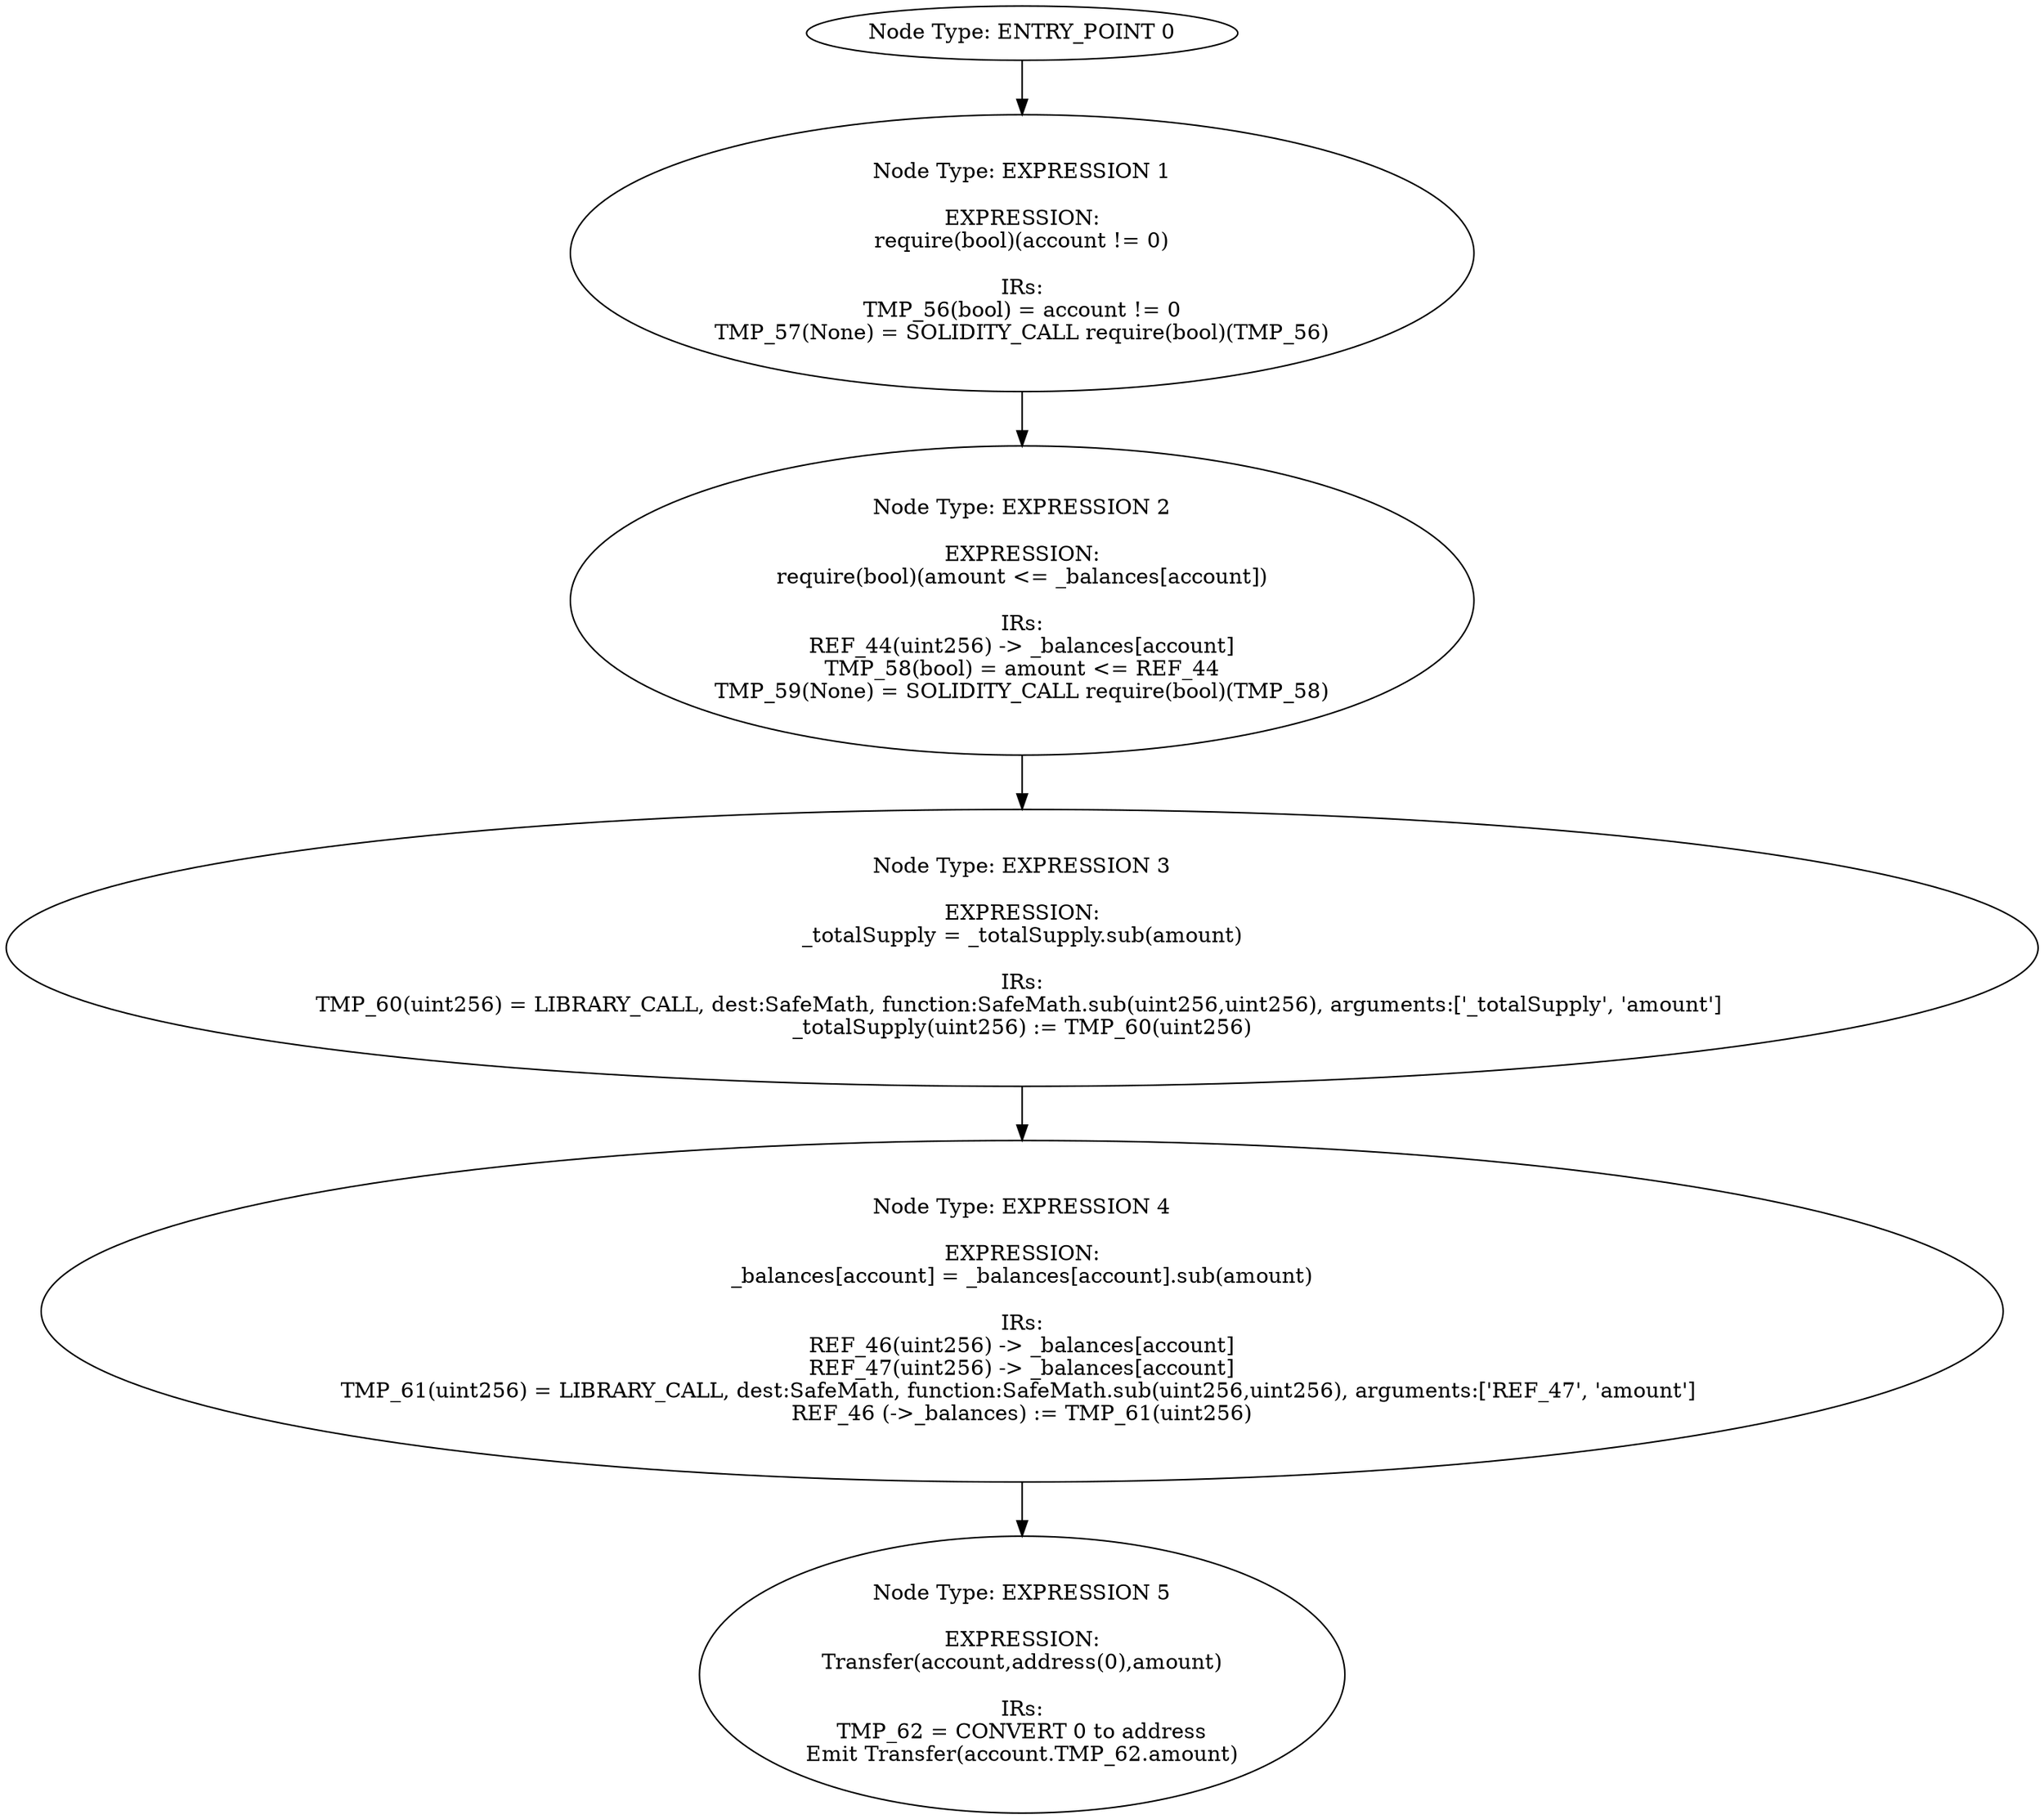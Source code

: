 digraph{
0[label="Node Type: ENTRY_POINT 0
"];
0->1;
1[label="Node Type: EXPRESSION 1

EXPRESSION:
require(bool)(account != 0)

IRs:
TMP_56(bool) = account != 0
TMP_57(None) = SOLIDITY_CALL require(bool)(TMP_56)"];
1->2;
2[label="Node Type: EXPRESSION 2

EXPRESSION:
require(bool)(amount <= _balances[account])

IRs:
REF_44(uint256) -> _balances[account]
TMP_58(bool) = amount <= REF_44
TMP_59(None) = SOLIDITY_CALL require(bool)(TMP_58)"];
2->3;
3[label="Node Type: EXPRESSION 3

EXPRESSION:
_totalSupply = _totalSupply.sub(amount)

IRs:
TMP_60(uint256) = LIBRARY_CALL, dest:SafeMath, function:SafeMath.sub(uint256,uint256), arguments:['_totalSupply', 'amount'] 
_totalSupply(uint256) := TMP_60(uint256)"];
3->4;
4[label="Node Type: EXPRESSION 4

EXPRESSION:
_balances[account] = _balances[account].sub(amount)

IRs:
REF_46(uint256) -> _balances[account]
REF_47(uint256) -> _balances[account]
TMP_61(uint256) = LIBRARY_CALL, dest:SafeMath, function:SafeMath.sub(uint256,uint256), arguments:['REF_47', 'amount'] 
REF_46 (->_balances) := TMP_61(uint256)"];
4->5;
5[label="Node Type: EXPRESSION 5

EXPRESSION:
Transfer(account,address(0),amount)

IRs:
TMP_62 = CONVERT 0 to address
Emit Transfer(account.TMP_62.amount)"];
}
